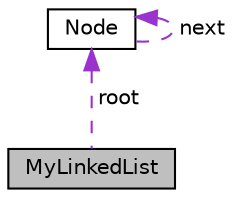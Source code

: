 digraph "MyLinkedList"
{
  edge [fontname="Helvetica",fontsize="10",labelfontname="Helvetica",labelfontsize="10"];
  node [fontname="Helvetica",fontsize="10",shape=record];
  Node1 [label="MyLinkedList",height=0.2,width=0.4,color="black", fillcolor="grey75", style="filled", fontcolor="black"];
  Node2 -> Node1 [dir="back",color="darkorchid3",fontsize="10",style="dashed",label=" root" ,fontname="Helvetica"];
  Node2 [label="Node",height=0.2,width=0.4,color="black", fillcolor="white", style="filled",URL="$class_node.html",tooltip="datastructure Node of linked list "];
  Node2 -> Node2 [dir="back",color="darkorchid3",fontsize="10",style="dashed",label=" next" ,fontname="Helvetica"];
}
